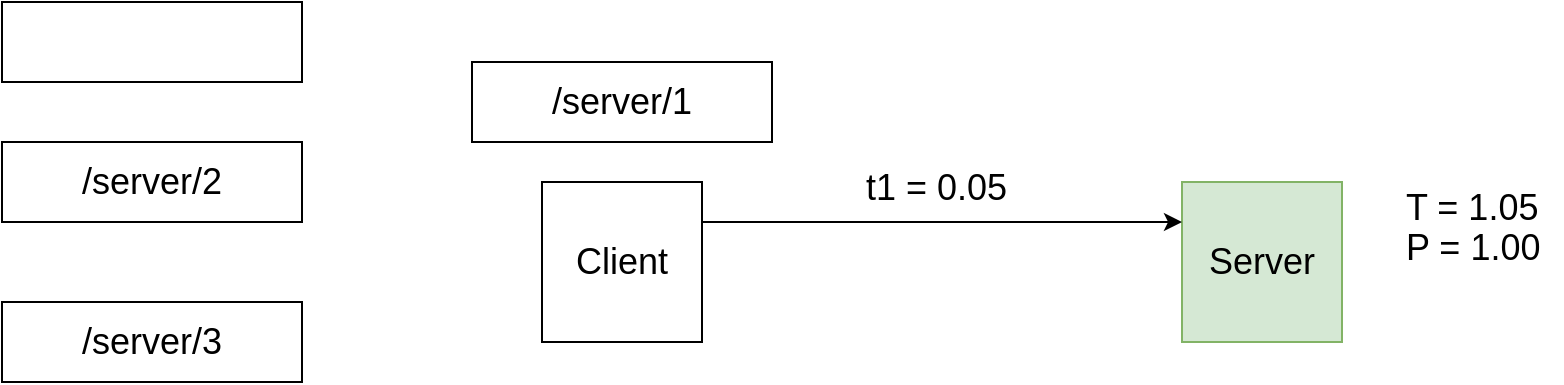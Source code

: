 <mxfile version="11.3.0" type="device" pages="1"><diagram id="Er1aV1ugC9-8SfUy8B8p" name="Page-1"><mxGraphModel dx="1092" dy="901" grid="1" gridSize="10" guides="1" tooltips="1" connect="1" arrows="1" fold="1" page="1" pageScale="1" pageWidth="826" pageHeight="1169" math="0" shadow="0"><root><mxCell id="0"/><mxCell id="1" parent="0"/><mxCell id="qWyymiY3wK-ePTPxsgIl-4" value="&lt;span style=&quot;white-space: normal&quot;&gt;&lt;font style=&quot;font-size: 18px&quot;&gt;/server/1&lt;/font&gt;&lt;/span&gt;" style="rounded=0;whiteSpace=wrap;html=1;" parent="1" vertex="1"><mxGeometry x="255" y="120" width="150" height="40" as="geometry"/></mxCell><mxCell id="qWyymiY3wK-ePTPxsgIl-5" value="&lt;span style=&quot;white-space: normal&quot;&gt;&lt;font style=&quot;font-size: 18px&quot;&gt;/server/2&lt;/font&gt;&lt;/span&gt;" style="rounded=0;whiteSpace=wrap;html=1;" parent="1" vertex="1"><mxGeometry x="20" y="160" width="150" height="40" as="geometry"/></mxCell><mxCell id="qWyymiY3wK-ePTPxsgIl-6" value="&lt;span style=&quot;white-space: normal&quot;&gt;&lt;font style=&quot;font-size: 18px&quot;&gt;/server/3&lt;/font&gt;&lt;/span&gt;" style="rounded=0;whiteSpace=wrap;html=1;" parent="1" vertex="1"><mxGeometry x="20" y="240" width="150" height="40" as="geometry"/></mxCell><mxCell id="qWyymiY3wK-ePTPxsgIl-9" value="&lt;font style=&quot;font-size: 18px&quot;&gt;Client&lt;/font&gt;" style="whiteSpace=wrap;html=1;aspect=fixed;" parent="1" vertex="1"><mxGeometry x="290" y="180" width="80" height="80" as="geometry"/></mxCell><mxCell id="qWyymiY3wK-ePTPxsgIl-10" value="&lt;font style=&quot;font-size: 18px&quot;&gt;Server&lt;/font&gt;" style="whiteSpace=wrap;html=1;aspect=fixed;fillColor=#d5e8d4;strokeColor=#82b366;" parent="1" vertex="1"><mxGeometry x="610" y="180" width="80" height="80" as="geometry"/></mxCell><mxCell id="mU4zC2lq4GY07s_3pVl0-2" value="" style="endArrow=classic;html=1;exitX=1;exitY=0.25;exitDx=0;exitDy=0;entryX=0;entryY=0.25;entryDx=0;entryDy=0;" parent="1" source="qWyymiY3wK-ePTPxsgIl-9" target="qWyymiY3wK-ePTPxsgIl-10" edge="1"><mxGeometry width="50" height="50" relative="1" as="geometry"><mxPoint x="410" y="240" as="sourcePoint"/><mxPoint x="460" y="190" as="targetPoint"/></mxGeometry></mxCell><mxCell id="mU4zC2lq4GY07s_3pVl0-3" value="&lt;font style=&quot;font-size: 18px&quot;&gt;t1 = 0.05&lt;/font&gt;" style="text;html=1;resizable=0;points=[];autosize=1;align=left;verticalAlign=top;spacingTop=-4;" parent="1" vertex="1"><mxGeometry x="450" y="170" width="90" height="20" as="geometry"/></mxCell><mxCell id="mU4zC2lq4GY07s_3pVl0-4" value="&lt;font style=&quot;font-size: 18px&quot;&gt;T = 1.05&lt;/font&gt;" style="text;html=1;resizable=0;points=[];autosize=1;align=left;verticalAlign=top;spacingTop=-4;" parent="1" vertex="1"><mxGeometry x="720" y="180" width="80" height="20" as="geometry"/></mxCell><mxCell id="mU4zC2lq4GY07s_3pVl0-8" value="&lt;font style=&quot;font-size: 18px&quot;&gt;P = 1.00&lt;/font&gt;" style="text;html=1;resizable=0;points=[];autosize=1;align=left;verticalAlign=top;spacingTop=-4;" parent="1" vertex="1"><mxGeometry x="720" y="200" width="80" height="20" as="geometry"/></mxCell><mxCell id="zW2q4jNS6_8diReI_C46-1" value="" style="rounded=0;whiteSpace=wrap;html=1;" vertex="1" parent="1"><mxGeometry x="20" y="90" width="150" height="40" as="geometry"/></mxCell></root></mxGraphModel></diagram></mxfile>
